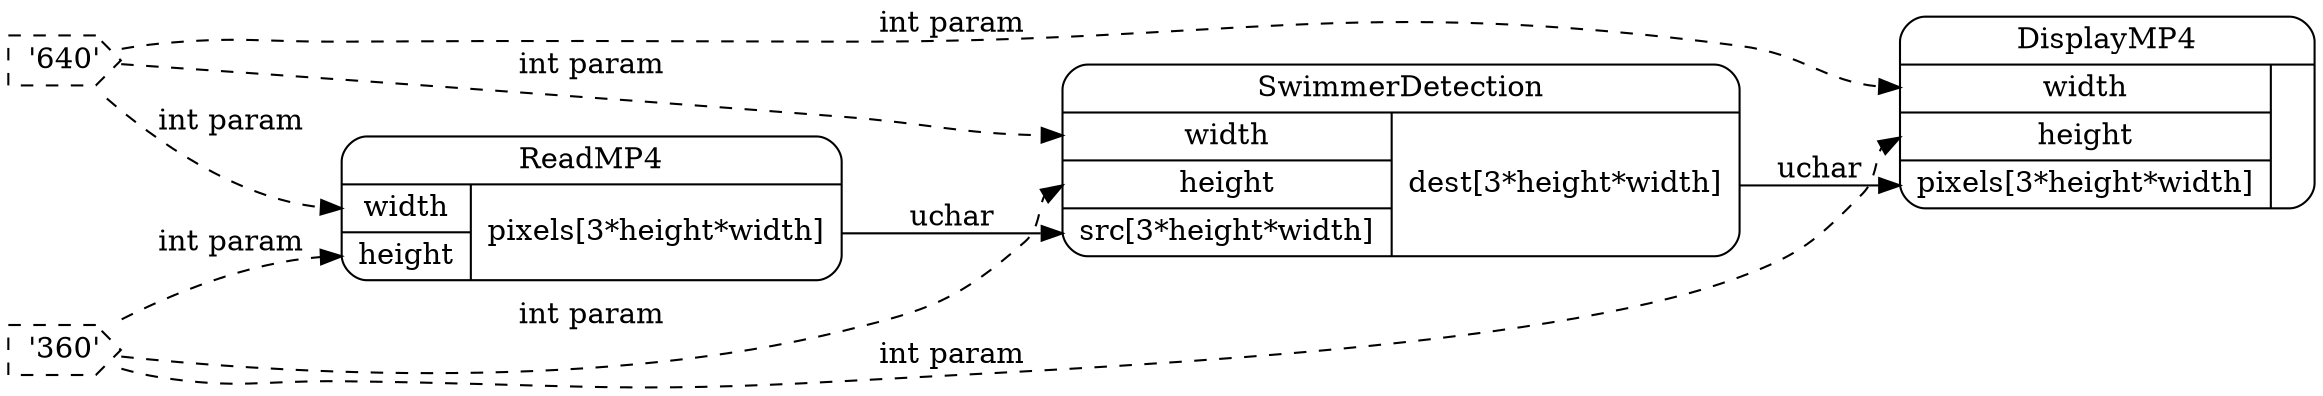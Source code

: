 digraph g {
rankdir=LR;
n11 [shape=cds,style="dashed",label="'640'"];
n12 [shape=cds,style="dashed",label="'360'"];
n13 [shape=record,style=rounded,label="<id>ReadMP4|{{<e0>width|<e1>height}|{<s0>pixels[3*height*width]}}"];
n14 [shape=record,style=rounded,label="<id>SwimmerDetection|{{<e0>width|<e1>height|<e2>src[3*height*width]}|{<s0>dest[3*height*width]}}"];
n15 [shape=record,style=rounded,label="<id>DisplayMP4|{{<e0>width|<e1>height|<e2>pixels[3*height*width]}|{}}"];
n11:s0 -> n15:e0 [label="int param"; style=dashed];
n12:s0 -> n15:e1 [label="int param"; style=dashed];
n14:s0 -> n15:e2 [label="uchar"; style=plain];
n11:s0 -> n14:e0 [label="int param"; style=dashed];
n12:s0 -> n14:e1 [label="int param"; style=dashed];
n13:s0 -> n14:e2 [label="uchar"; style=plain];
n11:s0 -> n13:e0 [label="int param"; style=dashed];
n12:s0 -> n13:e1 [label="int param"; style=dashed];
}
